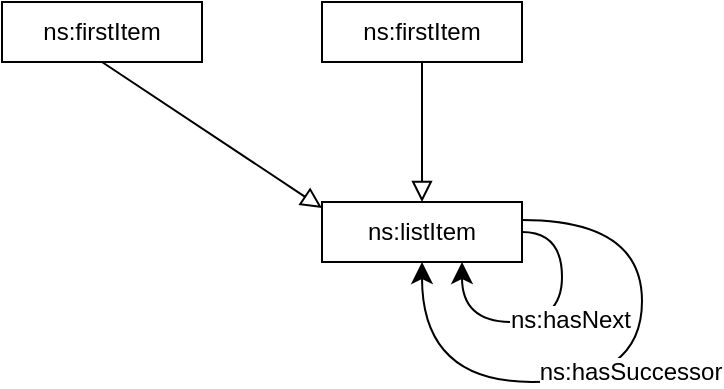 <mxfile>
    <diagram id="uQtc3wJGahHLc4eW7xhF" name="Page-1">
        <mxGraphModel dx="645" dy="612" grid="1" gridSize="10" guides="1" tooltips="1" connect="1" arrows="1" fold="1" page="1" pageScale="1" pageWidth="850" pageHeight="1100" math="0" shadow="0">
            <root>
                <mxCell id="0"/>
                <mxCell id="1" parent="0"/>
                <mxCell id="2" value="" style="endArrow=block;html=1;fontColor=#000099;exitX=0.5;exitY=1;exitDx=0;exitDy=0;endFill=0;endSize=8;arcSize=0;entryX=0;entryY=0.1;entryDx=0;entryDy=0;" edge="1" source="4" target="3" parent="1">
                    <mxGeometry width="50" height="50" relative="1" as="geometry">
                        <mxPoint x="-85" y="320" as="sourcePoint"/>
                        <mxPoint x="360" y="480" as="targetPoint"/>
                    </mxGeometry>
                </mxCell>
                <mxCell id="3" value="ns:listItem" style="rounded=0;whiteSpace=wrap;html=1;snapToPoint=1;points=[[0.1,0],[0.2,0],[0.3,0],[0.4,0],[0.5,0],[0.6,0],[0.7,0],[0.8,0],[0.9,0],[0,0.1],[0,0.3],[0,0.5],[0,0.7],[0,0.9],[0.1,1],[0.2,1],[0.3,1],[0.4,1],[0.5,1],[0.6,1],[0.7,1],[0.8,1],[0.9,1],[1,0.1],[1,0.3],[1,0.5],[1,0.7],[1,0.9]];" vertex="1" parent="1">
                    <mxGeometry x="300" y="480" width="100" height="30" as="geometry"/>
                </mxCell>
                <mxCell id="4" value="ns:firstItem" style="rounded=0;whiteSpace=wrap;html=1;snapToPoint=1;points=[[0.1,0],[0.2,0],[0.3,0],[0.4,0],[0.5,0],[0.6,0],[0.7,0],[0.8,0],[0.9,0],[0,0.1],[0,0.3],[0,0.5],[0,0.7],[0,0.9],[0.1,1],[0.2,1],[0.3,1],[0.4,1],[0.5,1],[0.6,1],[0.7,1],[0.8,1],[0.9,1],[1,0.1],[1,0.3],[1,0.5],[1,0.7],[1,0.9]];" vertex="1" parent="1">
                    <mxGeometry x="140" y="380" width="100" height="30" as="geometry"/>
                </mxCell>
                <mxCell id="5" value="" style="endArrow=block;html=1;fontColor=#000099;exitX=0.5;exitY=1;exitDx=0;exitDy=0;endFill=0;endSize=8;arcSize=0;entryX=0.5;entryY=0;entryDx=0;entryDy=0;" edge="1" parent="1" source="6" target="3">
                    <mxGeometry width="50" height="50" relative="1" as="geometry">
                        <mxPoint x="65" y="317" as="sourcePoint"/>
                        <mxPoint x="450" y="480" as="targetPoint"/>
                    </mxGeometry>
                </mxCell>
                <mxCell id="6" value="ns:firstItem" style="rounded=0;whiteSpace=wrap;html=1;snapToPoint=1;points=[[0.1,0],[0.2,0],[0.3,0],[0.4,0],[0.5,0],[0.6,0],[0.7,0],[0.8,0],[0.9,0],[0,0.1],[0,0.3],[0,0.5],[0,0.7],[0,0.9],[0.1,1],[0.2,1],[0.3,1],[0.4,1],[0.5,1],[0.6,1],[0.7,1],[0.8,1],[0.9,1],[1,0.1],[1,0.3],[1,0.5],[1,0.7],[1,0.9]];" vertex="1" parent="1">
                    <mxGeometry x="300" y="380" width="100" height="30" as="geometry"/>
                </mxCell>
                <mxCell id="10" value="" style="endArrow=classic;html=1;exitX=1;exitY=0.5;exitDx=0;exitDy=0;endSize=8;arcSize=0;edgeStyle=orthogonalEdgeStyle;curved=1;entryX=0.7;entryY=1;entryDx=0;entryDy=0;" edge="1" source="3" target="3" parent="1">
                    <mxGeometry width="50" height="50" relative="1" as="geometry">
                        <mxPoint x="360" y="625" as="sourcePoint"/>
                        <mxPoint x="470" y="610" as="targetPoint"/>
                        <Array as="points">
                            <mxPoint x="420" y="495"/>
                            <mxPoint x="420" y="540"/>
                            <mxPoint x="370" y="540"/>
                        </Array>
                    </mxGeometry>
                </mxCell>
                <mxCell id="11" value="&lt;div&gt;ns:hasNext&lt;/div&gt;" style="text;html=1;align=center;verticalAlign=middle;resizable=0;points=[];labelBackgroundColor=#ffffff;" vertex="1" connectable="0" parent="10">
                    <mxGeometry x="-0.127" relative="1" as="geometry">
                        <mxPoint x="4.17" as="offset"/>
                    </mxGeometry>
                </mxCell>
                <mxCell id="14" value="" style="endArrow=classic;html=1;exitX=1;exitY=0.3;exitDx=0;exitDy=0;endSize=8;arcSize=0;curved=1;edgeStyle=orthogonalEdgeStyle;entryX=0.5;entryY=1;entryDx=0;entryDy=0;" edge="1" source="3" target="3" parent="1">
                    <mxGeometry width="50" height="50" relative="1" as="geometry">
                        <mxPoint x="160" y="748.33" as="sourcePoint"/>
                        <mxPoint x="470" y="570" as="targetPoint"/>
                        <Array as="points">
                            <mxPoint x="460" y="489"/>
                            <mxPoint x="460" y="570"/>
                            <mxPoint x="350" y="570"/>
                        </Array>
                    </mxGeometry>
                </mxCell>
                <mxCell id="15" value="&lt;div&gt;ns:hasSuccessor&lt;/div&gt;" style="text;html=1;align=center;verticalAlign=middle;resizable=0;points=[];labelBackgroundColor=#ffffff;" vertex="1" connectable="0" parent="14">
                    <mxGeometry x="-0.127" relative="1" as="geometry">
                        <mxPoint x="-6" as="offset"/>
                    </mxGeometry>
                </mxCell>
            </root>
        </mxGraphModel>
    </diagram>
</mxfile>